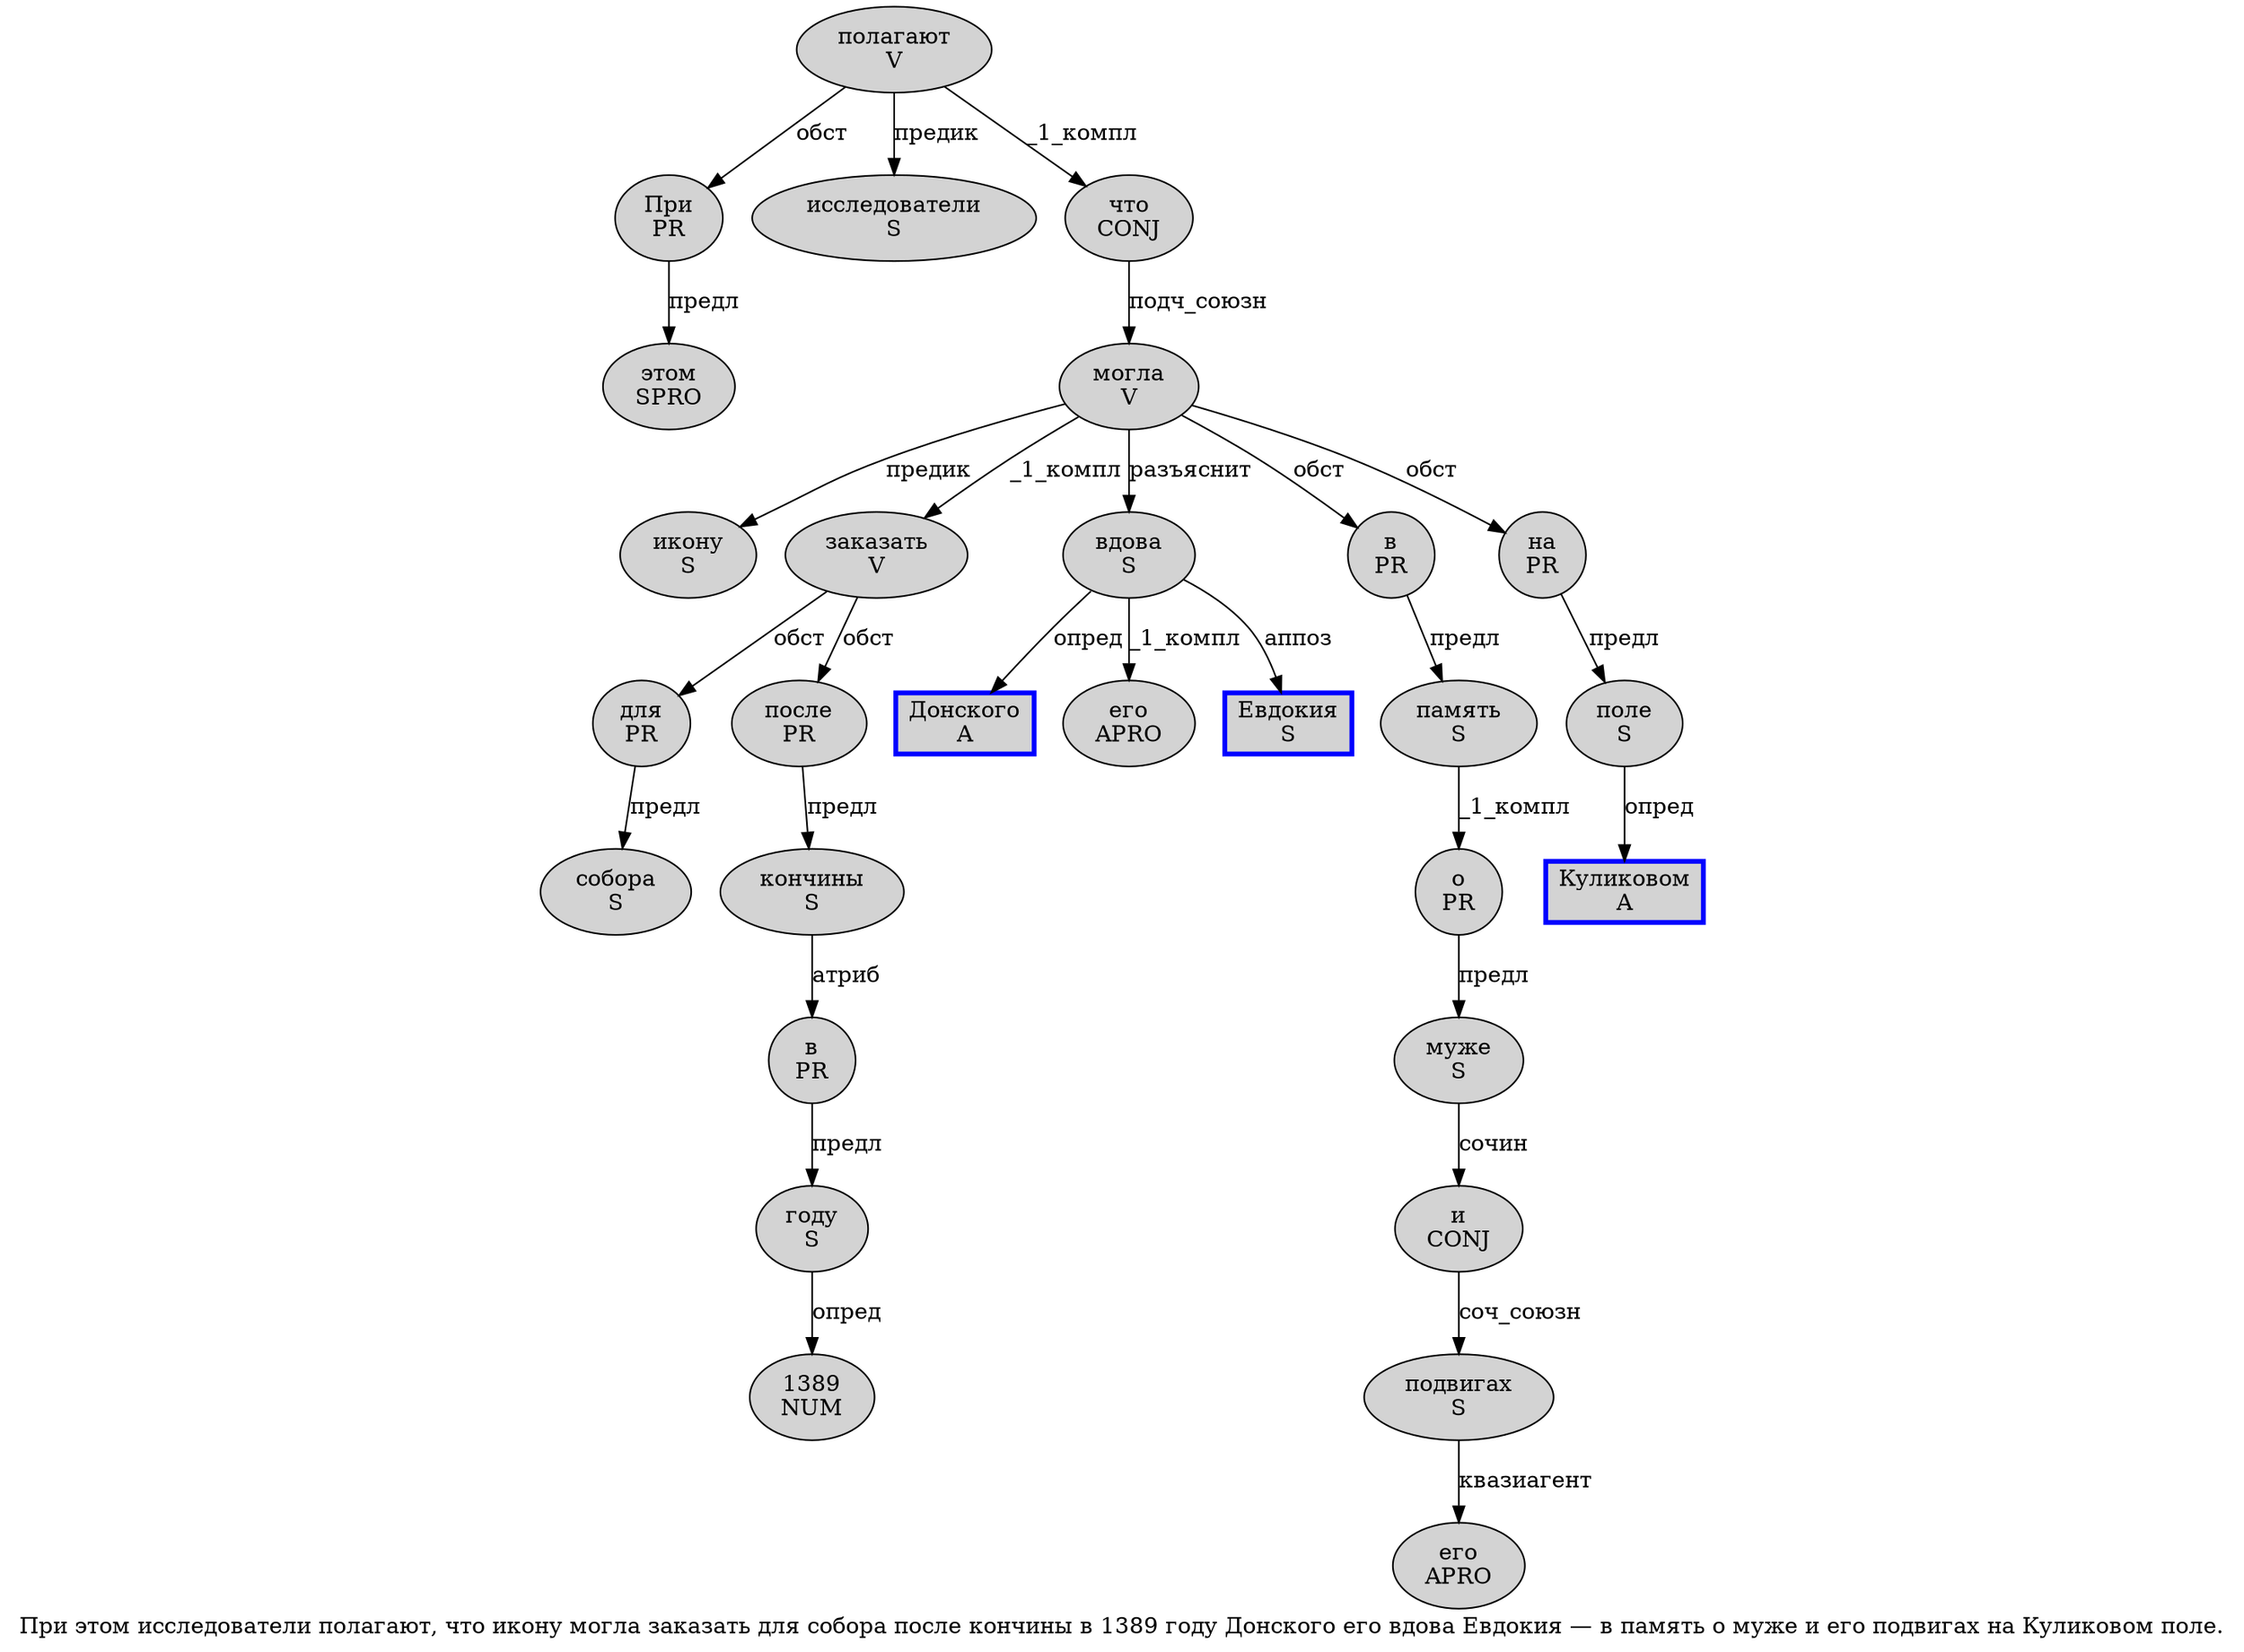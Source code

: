 digraph SENTENCE_950 {
	graph [label="При этом исследователи полагают, что икону могла заказать для собора после кончины в 1389 году Донского его вдова Евдокия — в память о муже и его подвигах на Куликовом поле."]
	node [style=filled]
		0 [label="При
PR" color="" fillcolor=lightgray penwidth=1 shape=ellipse]
		1 [label="этом
SPRO" color="" fillcolor=lightgray penwidth=1 shape=ellipse]
		2 [label="исследователи
S" color="" fillcolor=lightgray penwidth=1 shape=ellipse]
		3 [label="полагают
V" color="" fillcolor=lightgray penwidth=1 shape=ellipse]
		5 [label="что
CONJ" color="" fillcolor=lightgray penwidth=1 shape=ellipse]
		6 [label="икону
S" color="" fillcolor=lightgray penwidth=1 shape=ellipse]
		7 [label="могла
V" color="" fillcolor=lightgray penwidth=1 shape=ellipse]
		8 [label="заказать
V" color="" fillcolor=lightgray penwidth=1 shape=ellipse]
		9 [label="для
PR" color="" fillcolor=lightgray penwidth=1 shape=ellipse]
		10 [label="собора
S" color="" fillcolor=lightgray penwidth=1 shape=ellipse]
		11 [label="после
PR" color="" fillcolor=lightgray penwidth=1 shape=ellipse]
		12 [label="кончины
S" color="" fillcolor=lightgray penwidth=1 shape=ellipse]
		13 [label="в
PR" color="" fillcolor=lightgray penwidth=1 shape=ellipse]
		14 [label="1389
NUM" color="" fillcolor=lightgray penwidth=1 shape=ellipse]
		15 [label="году
S" color="" fillcolor=lightgray penwidth=1 shape=ellipse]
		16 [label="Донского
A" color=blue fillcolor=lightgray penwidth=3 shape=box]
		17 [label="его
APRO" color="" fillcolor=lightgray penwidth=1 shape=ellipse]
		18 [label="вдова
S" color="" fillcolor=lightgray penwidth=1 shape=ellipse]
		19 [label="Евдокия
S" color=blue fillcolor=lightgray penwidth=3 shape=box]
		21 [label="в
PR" color="" fillcolor=lightgray penwidth=1 shape=ellipse]
		22 [label="память
S" color="" fillcolor=lightgray penwidth=1 shape=ellipse]
		23 [label="о
PR" color="" fillcolor=lightgray penwidth=1 shape=ellipse]
		24 [label="муже
S" color="" fillcolor=lightgray penwidth=1 shape=ellipse]
		25 [label="и
CONJ" color="" fillcolor=lightgray penwidth=1 shape=ellipse]
		26 [label="его
APRO" color="" fillcolor=lightgray penwidth=1 shape=ellipse]
		27 [label="подвигах
S" color="" fillcolor=lightgray penwidth=1 shape=ellipse]
		28 [label="на
PR" color="" fillcolor=lightgray penwidth=1 shape=ellipse]
		29 [label="Куликовом
A" color=blue fillcolor=lightgray penwidth=3 shape=box]
		30 [label="поле
S" color="" fillcolor=lightgray penwidth=1 shape=ellipse]
			30 -> 29 [label="опред"]
			7 -> 6 [label="предик"]
			7 -> 8 [label="_1_компл"]
			7 -> 18 [label="разъяснит"]
			7 -> 21 [label="обст"]
			7 -> 28 [label="обст"]
			12 -> 13 [label="атриб"]
			27 -> 26 [label="квазиагент"]
			3 -> 0 [label="обст"]
			3 -> 2 [label="предик"]
			3 -> 5 [label="_1_компл"]
			15 -> 14 [label="опред"]
			11 -> 12 [label="предл"]
			9 -> 10 [label="предл"]
			13 -> 15 [label="предл"]
			28 -> 30 [label="предл"]
			23 -> 24 [label="предл"]
			21 -> 22 [label="предл"]
			0 -> 1 [label="предл"]
			8 -> 9 [label="обст"]
			8 -> 11 [label="обст"]
			25 -> 27 [label="соч_союзн"]
			18 -> 16 [label="опред"]
			18 -> 17 [label="_1_компл"]
			18 -> 19 [label="аппоз"]
			5 -> 7 [label="подч_союзн"]
			22 -> 23 [label="_1_компл"]
			24 -> 25 [label="сочин"]
}